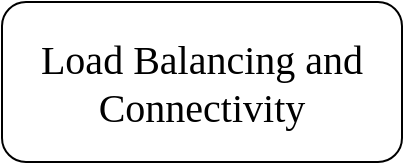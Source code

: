 <mxfile version="25.0.3" pages="3">
  <diagram name="Page-1" id="SbZpI5vLuQS5GnA2qj7T">
    <mxGraphModel dx="2074" dy="1182" grid="1" gridSize="10" guides="1" tooltips="1" connect="1" arrows="1" fold="1" page="1" pageScale="1" pageWidth="1100" pageHeight="850" math="0" shadow="0">
      <root>
        <mxCell id="0" />
        <mxCell id="1" parent="0" />
        <mxCell id="jZ7R7BvQrz0L8tp27N9r-1" value="&lt;font data-font-src=&quot;https://fonts.googleapis.com/css?family=Rubik&quot; face=&quot;Rubik&quot; style=&quot;font-size: 20px;&quot;&gt;Load Balancing and Connectivity &lt;/font&gt;" style="rounded=1;whiteSpace=wrap;html=1;" vertex="1" parent="1">
          <mxGeometry x="400" y="360" width="200" height="80" as="geometry" />
        </mxCell>
      </root>
    </mxGraphModel>
  </diagram>
  <diagram id="OwIxOx_S3h-VzzZVQqUQ" name="Azure Load Balancer">
    <mxGraphModel dx="2074" dy="1182" grid="1" gridSize="10" guides="1" tooltips="1" connect="1" arrows="1" fold="1" page="1" pageScale="1" pageWidth="1100" pageHeight="850" math="0" shadow="0">
      <root>
        <mxCell id="0" />
        <mxCell id="1" parent="0" />
        <mxCell id="5PPElF6QV49IbZEKUekK-3" value="" style="edgeStyle=orthogonalEdgeStyle;rounded=0;orthogonalLoop=1;jettySize=auto;html=1;" edge="1" parent="1" source="5PPElF6QV49IbZEKUekK-1" target="5PPElF6QV49IbZEKUekK-2">
          <mxGeometry relative="1" as="geometry" />
        </mxCell>
        <mxCell id="qoFUSd2NmMvYGtC8wMMS-2" style="edgeStyle=orthogonalEdgeStyle;rounded=0;orthogonalLoop=1;jettySize=auto;html=1;" edge="1" parent="1" source="5PPElF6QV49IbZEKUekK-1" target="qoFUSd2NmMvYGtC8wMMS-1">
          <mxGeometry relative="1" as="geometry" />
        </mxCell>
        <UserObject label="&lt;font style=&quot;font-size: 20px;&quot; face=&quot;Rubik&quot;&gt;Azure Load Balancer&lt;br&gt;&lt;/font&gt;" tooltip="Layer 4 Load Balancer : Focus on port and protocol." id="5PPElF6QV49IbZEKUekK-1">
          <mxCell style="rounded=1;whiteSpace=wrap;html=1;" vertex="1" parent="1">
            <mxGeometry x="440" y="360" width="200" height="80" as="geometry" />
          </mxCell>
        </UserObject>
        <mxCell id="5PPElF6QV49IbZEKUekK-5" value="" style="edgeStyle=orthogonalEdgeStyle;rounded=0;orthogonalLoop=1;jettySize=auto;html=1;" edge="1" parent="1" source="5PPElF6QV49IbZEKUekK-2" target="5PPElF6QV49IbZEKUekK-4">
          <mxGeometry relative="1" as="geometry" />
        </mxCell>
        <mxCell id="5PPElF6QV49IbZEKUekK-9" style="edgeStyle=orthogonalEdgeStyle;rounded=0;orthogonalLoop=1;jettySize=auto;html=1;entryX=0.5;entryY=1;entryDx=0;entryDy=0;" edge="1" parent="1" source="5PPElF6QV49IbZEKUekK-2" target="5PPElF6QV49IbZEKUekK-8">
          <mxGeometry relative="1" as="geometry" />
        </mxCell>
        <mxCell id="5PPElF6QV49IbZEKUekK-10" style="edgeStyle=orthogonalEdgeStyle;rounded=0;orthogonalLoop=1;jettySize=auto;html=1;entryX=0.5;entryY=1;entryDx=0;entryDy=0;" edge="1" parent="1" source="5PPElF6QV49IbZEKUekK-2" target="5PPElF6QV49IbZEKUekK-6">
          <mxGeometry relative="1" as="geometry" />
        </mxCell>
        <mxCell id="5PPElF6QV49IbZEKUekK-11" style="edgeStyle=orthogonalEdgeStyle;rounded=0;orthogonalLoop=1;jettySize=auto;html=1;" edge="1" parent="1" source="5PPElF6QV49IbZEKUekK-2" target="5PPElF6QV49IbZEKUekK-7">
          <mxGeometry relative="1" as="geometry" />
        </mxCell>
        <mxCell id="5PPElF6QV49IbZEKUekK-2" value="Key Components" style="whiteSpace=wrap;html=1;rounded=1;" vertex="1" parent="1">
          <mxGeometry x="480" y="200" width="120" height="40" as="geometry" />
        </mxCell>
        <UserObject label="Frontend" tooltip="One or more central public/private addresses to reach a solution by." id="5PPElF6QV49IbZEKUekK-4">
          <mxCell style="whiteSpace=wrap;html=1;rounded=1;" vertex="1" parent="1">
            <mxGeometry x="240" y="80" width="120" height="40" as="geometry" />
          </mxCell>
        </UserObject>
        <UserObject label="Backend" tooltip="VMs or VM Scale Set resources that host an instance of the solutions." id="5PPElF6QV49IbZEKUekK-6">
          <mxCell style="whiteSpace=wrap;html=1;rounded=1;" vertex="1" parent="1">
            <mxGeometry x="400" y="80" width="120" height="40" as="geometry" />
          </mxCell>
        </UserObject>
        <UserObject label="Probe" tooltip="HTTP/HTTPS/TCP probes to check if instance is healthy" id="5PPElF6QV49IbZEKUekK-7">
          <mxCell style="whiteSpace=wrap;html=1;rounded=1;" vertex="1" parent="1">
            <mxGeometry x="560" y="80" width="120" height="40" as="geometry" />
          </mxCell>
        </UserObject>
        <UserObject label="Rules" tooltip="Load balance a frontend to a healthy backed via a port(can persist/float)" id="5PPElF6QV49IbZEKUekK-8">
          <mxCell style="whiteSpace=wrap;html=1;rounded=1;" vertex="1" parent="1">
            <mxGeometry x="720" y="80" width="120" height="40" as="geometry" />
          </mxCell>
        </UserObject>
        <mxCell id="qoFUSd2NmMvYGtC8wMMS-4" style="edgeStyle=orthogonalEdgeStyle;rounded=0;orthogonalLoop=1;jettySize=auto;html=1;" edge="1" parent="1" source="qoFUSd2NmMvYGtC8wMMS-1" target="qoFUSd2NmMvYGtC8wMMS-3">
          <mxGeometry relative="1" as="geometry" />
        </mxCell>
        <mxCell id="qoFUSd2NmMvYGtC8wMMS-1" value="Key Consideration" style="whiteSpace=wrap;html=1;rounded=1;" vertex="1" parent="1">
          <mxGeometry x="480" y="520" width="120" height="40" as="geometry" />
        </mxCell>
        <mxCell id="qoFUSd2NmMvYGtC8wMMS-3" value="Sticky Session" style="rounded=1;whiteSpace=wrap;html=1;" vertex="1" parent="1">
          <mxGeometry x="40" y="680" width="120" height="80" as="geometry" />
        </mxCell>
        <UserObject label="Matching SKU" tooltip="Public IP addressing must match the SKU of the load balancer." id="qoFUSd2NmMvYGtC8wMMS-5">
          <mxCell style="rounded=1;whiteSpace=wrap;html=1;" vertex="1" parent="1">
            <mxGeometry x="200" y="680" width="120" height="80" as="geometry" />
          </mxCell>
        </UserObject>
        <UserObject label="Floating IPs" tooltip="Allow load balancing to the same backend port on a backend instance." id="qoFUSd2NmMvYGtC8wMMS-6">
          <mxCell style="rounded=1;whiteSpace=wrap;html=1;" vertex="1" parent="1">
            <mxGeometry x="360" y="680" width="120" height="80" as="geometry" />
          </mxCell>
        </UserObject>
      </root>
    </mxGraphModel>
  </diagram>
  <diagram id="qGQSGSTRw00uBZcQh0vk" name="Application Gateway">
    <mxGraphModel dx="2074" dy="1182" grid="1" gridSize="10" guides="1" tooltips="1" connect="1" arrows="1" fold="1" page="1" pageScale="1" pageWidth="1100" pageHeight="850" math="0" shadow="0">
      <root>
        <mxCell id="0" />
        <mxCell id="1" parent="0" />
      </root>
    </mxGraphModel>
  </diagram>
</mxfile>
